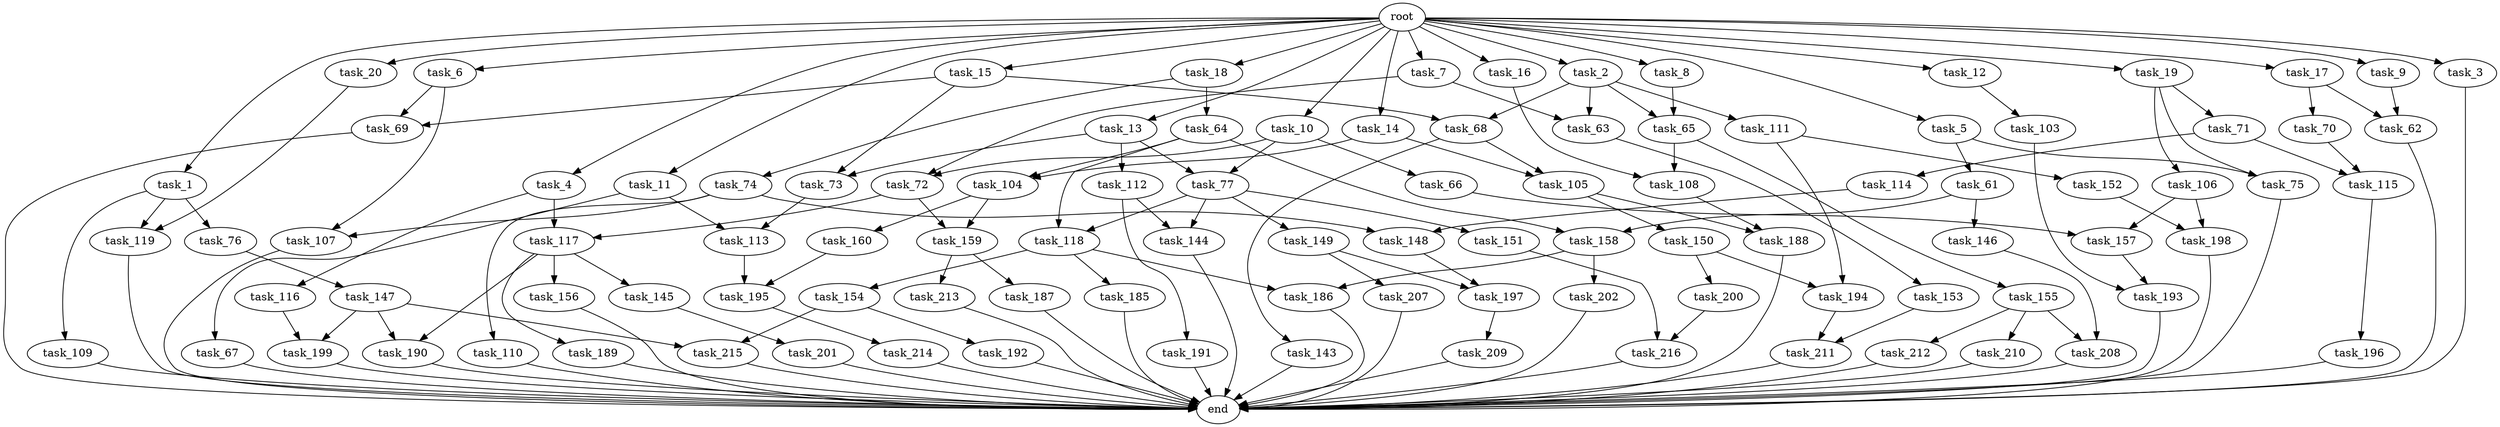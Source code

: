 digraph G {
  task_11 [size="2.048000"];
  task_195 [size="1236950581.248000"];
  task_64 [size="274877906.944000"];
  task_17 [size="2.048000"];
  task_190 [size="343597383.680000"];
  task_112 [size="429496729.600000"];
  task_69 [size="1047972020.224000"];
  task_104 [size="1717986918.400000"];
  task_155 [size="1099511627.776000"];
  task_109 [size="429496729.600000"];
  task_189 [size="68719476.736000"];
  task_199 [size="1374389534.720000"];
  task_73 [size="858993459.200000"];
  task_8 [size="2.048000"];
  task_197 [size="1271310319.616000"];
  task_67 [size="68719476.736000"];
  task_113 [size="910533066.752000"];
  task_7 [size="2.048000"];
  task_192 [size="1391569403.904000"];
  task_214 [size="429496729.600000"];
  task_157 [size="343597383.680000"];
  task_216 [size="2233382993.920000"];
  task_115 [size="2491081031.680000"];
  task_75 [size="1047972020.224000"];
  task_158 [size="2336462209.024000"];
  task_63 [size="1168231104.512000"];
  task_188 [size="1683627180.032000"];
  task_61 [size="618475290.624000"];
  task_119 [size="704374636.544000"];
  task_107 [size="2010044694.528000"];
  task_72 [size="498216206.336000"];
  task_196 [size="68719476.736000"];
  task_118 [size="2336462209.024000"];
  task_105 [size="1529008357.376000"];
  task_193 [size="1546188226.560000"];
  task_198 [size="704374636.544000"];
  task_145 [size="68719476.736000"];
  task_3 [size="2.048000"];
  task_202 [size="618475290.624000"];
  task_207 [size="841813590.016000"];
  task_14 [size="2.048000"];
  task_62 [size="996432412.672000"];
  task_185 [size="1717986918.400000"];
  task_215 [size="1666447310.848000"];
  task_147 [size="429496729.600000"];
  task_20 [size="2.048000"];
  task_108 [size="1941325217.792000"];
  task_146 [size="1717986918.400000"];
  task_9 [size="2.048000"];
  task_149 [size="1717986918.400000"];
  task_16 [size="2.048000"];
  task_187 [size="841813590.016000"];
  end [size="0.000000"];
  root [size="0.000000"];
  task_212 [size="1099511627.776000"];
  task_4 [size="2.048000"];
  task_70 [size="841813590.016000"];
  task_65 [size="1254130450.432000"];
  task_19 [size="2.048000"];
  task_13 [size="2.048000"];
  task_143 [size="429496729.600000"];
  task_194 [size="1941325217.792000"];
  task_66 [size="429496729.600000"];
  task_210 [size="1099511627.776000"];
  task_5 [size="2.048000"];
  task_144 [size="2336462209.024000"];
  task_153 [size="618475290.624000"];
  task_154 [size="1717986918.400000"];
  task_200 [size="841813590.016000"];
  task_6 [size="2.048000"];
  task_116 [size="429496729.600000"];
  task_150 [size="841813590.016000"];
  task_201 [size="154618822.656000"];
  task_152 [size="1099511627.776000"];
  task_106 [size="429496729.600000"];
  task_117 [size="1529008357.376000"];
  task_213 [size="841813590.016000"];
  task_209 [size="841813590.016000"];
  task_15 [size="2.048000"];
  task_10 [size="2.048000"];
  task_110 [size="1391569403.904000"];
  task_148 [size="2783138807.808000"];
  task_186 [size="2336462209.024000"];
  task_74 [size="274877906.944000"];
  task_103 [size="68719476.736000"];
  task_160 [size="1717986918.400000"];
  task_1 [size="2.048000"];
  task_208 [size="1529008357.376000"];
  task_159 [size="2817498546.176000"];
  task_151 [size="1717986918.400000"];
  task_156 [size="68719476.736000"];
  task_68 [size="1529008357.376000"];
  task_2 [size="2.048000"];
  task_71 [size="429496729.600000"];
  task_114 [size="1391569403.904000"];
  task_12 [size="2.048000"];
  task_111 [size="1099511627.776000"];
  task_191 [size="618475290.624000"];
  task_18 [size="2.048000"];
  task_211 [size="2559800508.416000"];
  task_77 [size="858993459.200000"];
  task_76 [size="429496729.600000"];

  task_11 -> task_113 [size="33554432.000000"];
  task_11 -> task_67 [size="33554432.000000"];
  task_195 -> task_214 [size="209715200.000000"];
  task_64 -> task_118 [size="301989888.000000"];
  task_64 -> task_104 [size="301989888.000000"];
  task_64 -> task_158 [size="301989888.000000"];
  task_17 -> task_62 [size="411041792.000000"];
  task_17 -> task_70 [size="411041792.000000"];
  task_190 -> end [size="1.000000"];
  task_112 -> task_191 [size="301989888.000000"];
  task_112 -> task_144 [size="301989888.000000"];
  task_69 -> end [size="1.000000"];
  task_104 -> task_159 [size="838860800.000000"];
  task_104 -> task_160 [size="838860800.000000"];
  task_155 -> task_210 [size="536870912.000000"];
  task_155 -> task_212 [size="536870912.000000"];
  task_155 -> task_208 [size="536870912.000000"];
  task_109 -> end [size="1.000000"];
  task_189 -> end [size="1.000000"];
  task_199 -> end [size="1.000000"];
  task_73 -> task_113 [size="411041792.000000"];
  task_8 -> task_65 [size="75497472.000000"];
  task_197 -> task_209 [size="411041792.000000"];
  task_67 -> end [size="1.000000"];
  task_113 -> task_195 [size="301989888.000000"];
  task_7 -> task_72 [size="33554432.000000"];
  task_7 -> task_63 [size="33554432.000000"];
  task_192 -> end [size="1.000000"];
  task_214 -> end [size="1.000000"];
  task_157 -> task_193 [size="679477248.000000"];
  task_216 -> end [size="1.000000"];
  task_115 -> task_196 [size="33554432.000000"];
  task_75 -> end [size="1.000000"];
  task_158 -> task_186 [size="301989888.000000"];
  task_158 -> task_202 [size="301989888.000000"];
  task_63 -> task_153 [size="301989888.000000"];
  task_188 -> end [size="1.000000"];
  task_61 -> task_146 [size="838860800.000000"];
  task_61 -> task_158 [size="838860800.000000"];
  task_119 -> end [size="1.000000"];
  task_107 -> end [size="1.000000"];
  task_72 -> task_159 [size="536870912.000000"];
  task_72 -> task_117 [size="536870912.000000"];
  task_196 -> end [size="1.000000"];
  task_118 -> task_185 [size="838860800.000000"];
  task_118 -> task_186 [size="838860800.000000"];
  task_118 -> task_154 [size="838860800.000000"];
  task_105 -> task_188 [size="411041792.000000"];
  task_105 -> task_150 [size="411041792.000000"];
  task_193 -> end [size="1.000000"];
  task_198 -> end [size="1.000000"];
  task_145 -> task_201 [size="75497472.000000"];
  task_3 -> end [size="1.000000"];
  task_202 -> end [size="1.000000"];
  task_207 -> end [size="1.000000"];
  task_14 -> task_104 [size="536870912.000000"];
  task_14 -> task_105 [size="536870912.000000"];
  task_62 -> end [size="1.000000"];
  task_185 -> end [size="1.000000"];
  task_215 -> end [size="1.000000"];
  task_147 -> task_190 [size="134217728.000000"];
  task_147 -> task_199 [size="134217728.000000"];
  task_147 -> task_215 [size="134217728.000000"];
  task_20 -> task_119 [size="134217728.000000"];
  task_108 -> task_188 [size="411041792.000000"];
  task_146 -> task_208 [size="209715200.000000"];
  task_9 -> task_62 [size="75497472.000000"];
  task_149 -> task_197 [size="411041792.000000"];
  task_149 -> task_207 [size="411041792.000000"];
  task_16 -> task_108 [size="411041792.000000"];
  task_187 -> end [size="1.000000"];
  root -> task_15 [size="1.000000"];
  root -> task_16 [size="1.000000"];
  root -> task_5 [size="1.000000"];
  root -> task_11 [size="1.000000"];
  root -> task_3 [size="1.000000"];
  root -> task_20 [size="1.000000"];
  root -> task_12 [size="1.000000"];
  root -> task_8 [size="1.000000"];
  root -> task_6 [size="1.000000"];
  root -> task_17 [size="1.000000"];
  root -> task_7 [size="1.000000"];
  root -> task_10 [size="1.000000"];
  root -> task_1 [size="1.000000"];
  root -> task_4 [size="1.000000"];
  root -> task_2 [size="1.000000"];
  root -> task_19 [size="1.000000"];
  root -> task_13 [size="1.000000"];
  root -> task_14 [size="1.000000"];
  root -> task_9 [size="1.000000"];
  root -> task_18 [size="1.000000"];
  task_212 -> end [size="1.000000"];
  task_4 -> task_116 [size="209715200.000000"];
  task_4 -> task_117 [size="209715200.000000"];
  task_70 -> task_115 [size="536870912.000000"];
  task_65 -> task_108 [size="536870912.000000"];
  task_65 -> task_155 [size="536870912.000000"];
  task_19 -> task_75 [size="209715200.000000"];
  task_19 -> task_106 [size="209715200.000000"];
  task_19 -> task_71 [size="209715200.000000"];
  task_13 -> task_112 [size="209715200.000000"];
  task_13 -> task_77 [size="209715200.000000"];
  task_13 -> task_73 [size="209715200.000000"];
  task_143 -> end [size="1.000000"];
  task_194 -> task_211 [size="838860800.000000"];
  task_66 -> task_157 [size="33554432.000000"];
  task_210 -> end [size="1.000000"];
  task_5 -> task_61 [size="301989888.000000"];
  task_5 -> task_75 [size="301989888.000000"];
  task_144 -> end [size="1.000000"];
  task_153 -> task_211 [size="411041792.000000"];
  task_154 -> task_215 [size="679477248.000000"];
  task_154 -> task_192 [size="679477248.000000"];
  task_200 -> task_216 [size="411041792.000000"];
  task_6 -> task_69 [size="301989888.000000"];
  task_6 -> task_107 [size="301989888.000000"];
  task_116 -> task_199 [size="536870912.000000"];
  task_150 -> task_200 [size="411041792.000000"];
  task_150 -> task_194 [size="411041792.000000"];
  task_201 -> end [size="1.000000"];
  task_152 -> task_198 [size="209715200.000000"];
  task_106 -> task_198 [size="134217728.000000"];
  task_106 -> task_157 [size="134217728.000000"];
  task_117 -> task_189 [size="33554432.000000"];
  task_117 -> task_145 [size="33554432.000000"];
  task_117 -> task_156 [size="33554432.000000"];
  task_117 -> task_190 [size="33554432.000000"];
  task_213 -> end [size="1.000000"];
  task_209 -> end [size="1.000000"];
  task_15 -> task_68 [size="209715200.000000"];
  task_15 -> task_73 [size="209715200.000000"];
  task_15 -> task_69 [size="209715200.000000"];
  task_10 -> task_66 [size="209715200.000000"];
  task_10 -> task_77 [size="209715200.000000"];
  task_10 -> task_72 [size="209715200.000000"];
  task_110 -> end [size="1.000000"];
  task_148 -> task_197 [size="209715200.000000"];
  task_186 -> end [size="1.000000"];
  task_74 -> task_110 [size="679477248.000000"];
  task_74 -> task_148 [size="679477248.000000"];
  task_74 -> task_107 [size="679477248.000000"];
  task_103 -> task_193 [size="75497472.000000"];
  task_160 -> task_195 [size="301989888.000000"];
  task_1 -> task_109 [size="209715200.000000"];
  task_1 -> task_119 [size="209715200.000000"];
  task_1 -> task_76 [size="209715200.000000"];
  task_208 -> end [size="1.000000"];
  task_159 -> task_187 [size="411041792.000000"];
  task_159 -> task_213 [size="411041792.000000"];
  task_151 -> task_216 [size="679477248.000000"];
  task_156 -> end [size="1.000000"];
  task_68 -> task_105 [size="209715200.000000"];
  task_68 -> task_143 [size="209715200.000000"];
  task_2 -> task_65 [size="536870912.000000"];
  task_2 -> task_68 [size="536870912.000000"];
  task_2 -> task_111 [size="536870912.000000"];
  task_2 -> task_63 [size="536870912.000000"];
  task_71 -> task_114 [size="679477248.000000"];
  task_71 -> task_115 [size="679477248.000000"];
  task_114 -> task_148 [size="679477248.000000"];
  task_12 -> task_103 [size="33554432.000000"];
  task_111 -> task_152 [size="536870912.000000"];
  task_111 -> task_194 [size="536870912.000000"];
  task_191 -> end [size="1.000000"];
  task_18 -> task_64 [size="134217728.000000"];
  task_18 -> task_74 [size="134217728.000000"];
  task_211 -> end [size="1.000000"];
  task_77 -> task_118 [size="838860800.000000"];
  task_77 -> task_151 [size="838860800.000000"];
  task_77 -> task_144 [size="838860800.000000"];
  task_77 -> task_149 [size="838860800.000000"];
  task_76 -> task_147 [size="209715200.000000"];
}
